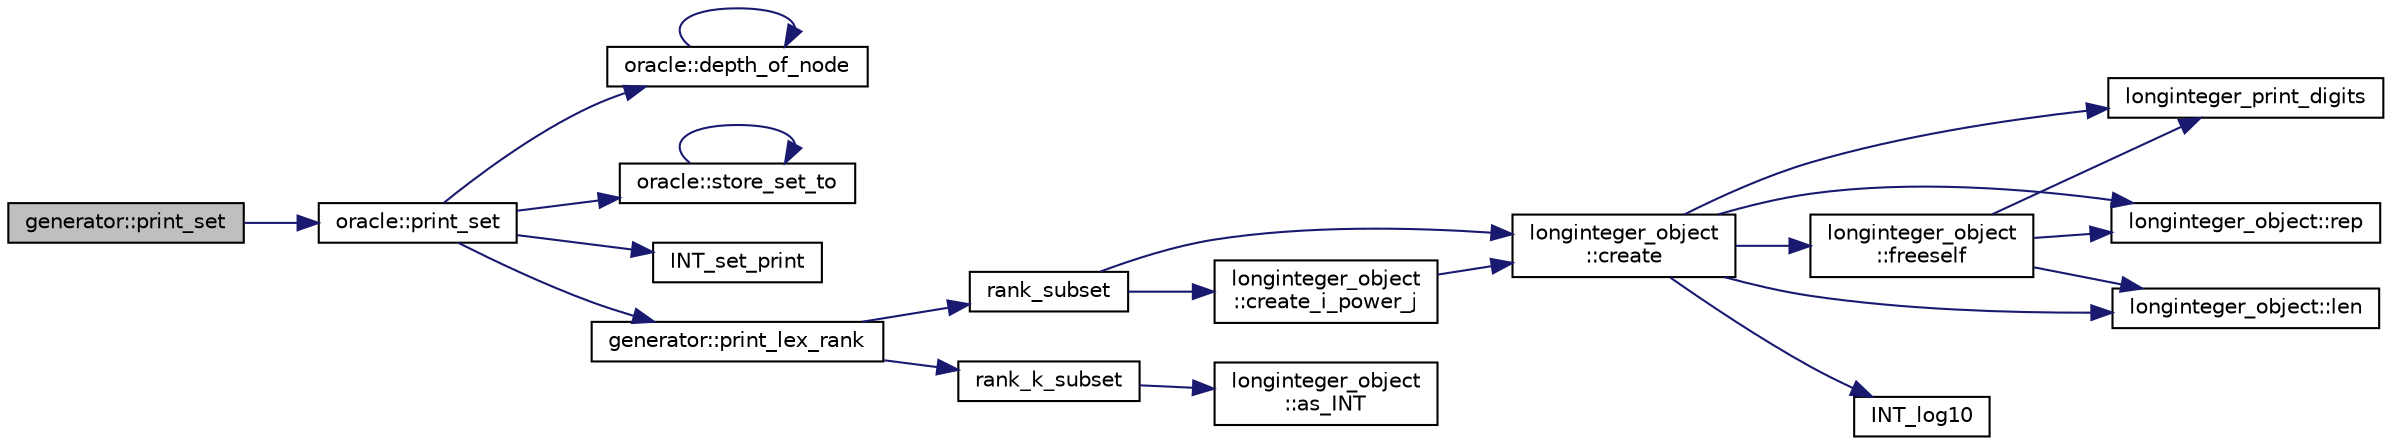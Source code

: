 digraph "generator::print_set"
{
  edge [fontname="Helvetica",fontsize="10",labelfontname="Helvetica",labelfontsize="10"];
  node [fontname="Helvetica",fontsize="10",shape=record];
  rankdir="LR";
  Node18943 [label="generator::print_set",height=0.2,width=0.4,color="black", fillcolor="grey75", style="filled", fontcolor="black"];
  Node18943 -> Node18944 [color="midnightblue",fontsize="10",style="solid",fontname="Helvetica"];
  Node18944 [label="oracle::print_set",height=0.2,width=0.4,color="black", fillcolor="white", style="filled",URL="$d7/da7/classoracle.html#ad61bc9aa21c6a21da3845c83450faedc"];
  Node18944 -> Node18945 [color="midnightblue",fontsize="10",style="solid",fontname="Helvetica"];
  Node18945 [label="oracle::depth_of_node",height=0.2,width=0.4,color="black", fillcolor="white", style="filled",URL="$d7/da7/classoracle.html#a022e34d01ca887785e17c9f3fb25193e"];
  Node18945 -> Node18945 [color="midnightblue",fontsize="10",style="solid",fontname="Helvetica"];
  Node18944 -> Node18946 [color="midnightblue",fontsize="10",style="solid",fontname="Helvetica"];
  Node18946 [label="oracle::store_set_to",height=0.2,width=0.4,color="black", fillcolor="white", style="filled",URL="$d7/da7/classoracle.html#a4489d03d342f31d1e64632ce4d0e700d"];
  Node18946 -> Node18946 [color="midnightblue",fontsize="10",style="solid",fontname="Helvetica"];
  Node18944 -> Node18947 [color="midnightblue",fontsize="10",style="solid",fontname="Helvetica"];
  Node18947 [label="INT_set_print",height=0.2,width=0.4,color="black", fillcolor="white", style="filled",URL="$df/dbf/sajeeb_8_c.html#a97614645ec11df30e0e896367f91ffd9"];
  Node18944 -> Node18948 [color="midnightblue",fontsize="10",style="solid",fontname="Helvetica"];
  Node18948 [label="generator::print_lex_rank",height=0.2,width=0.4,color="black", fillcolor="white", style="filled",URL="$d7/d73/classgenerator.html#ab89ba2cf2329ea137bcab9b5f38e9595"];
  Node18948 -> Node18949 [color="midnightblue",fontsize="10",style="solid",fontname="Helvetica"];
  Node18949 [label="rank_subset",height=0.2,width=0.4,color="black", fillcolor="white", style="filled",URL="$de/ded/test2_8_c.html#abf5de6698fa2a247092d09eb65dbec60"];
  Node18949 -> Node18950 [color="midnightblue",fontsize="10",style="solid",fontname="Helvetica"];
  Node18950 [label="longinteger_object\l::create",height=0.2,width=0.4,color="black", fillcolor="white", style="filled",URL="$dd/d7e/classlonginteger__object.html#a95d2eebc60849c3963a49298b1f498c2"];
  Node18950 -> Node18951 [color="midnightblue",fontsize="10",style="solid",fontname="Helvetica"];
  Node18951 [label="longinteger_object\l::freeself",height=0.2,width=0.4,color="black", fillcolor="white", style="filled",URL="$dd/d7e/classlonginteger__object.html#a06450f8c4795d81da6d680830ef958a1"];
  Node18951 -> Node18952 [color="midnightblue",fontsize="10",style="solid",fontname="Helvetica"];
  Node18952 [label="longinteger_print_digits",height=0.2,width=0.4,color="black", fillcolor="white", style="filled",URL="$de/dc5/algebra__and__number__theory_8h.html#ac2bac7b12f5b6440b8dad275cd7a157d"];
  Node18951 -> Node18953 [color="midnightblue",fontsize="10",style="solid",fontname="Helvetica"];
  Node18953 [label="longinteger_object::rep",height=0.2,width=0.4,color="black", fillcolor="white", style="filled",URL="$dd/d7e/classlonginteger__object.html#a3ecaf12738cc721d281c416503f241e2"];
  Node18951 -> Node18954 [color="midnightblue",fontsize="10",style="solid",fontname="Helvetica"];
  Node18954 [label="longinteger_object::len",height=0.2,width=0.4,color="black", fillcolor="white", style="filled",URL="$dd/d7e/classlonginteger__object.html#a0bfeae35be8a6fd44ed7f76413596ab1"];
  Node18950 -> Node18955 [color="midnightblue",fontsize="10",style="solid",fontname="Helvetica"];
  Node18955 [label="INT_log10",height=0.2,width=0.4,color="black", fillcolor="white", style="filled",URL="$de/dc5/algebra__and__number__theory_8h.html#a98bc0a6c562370a355165d2538dac250"];
  Node18950 -> Node18952 [color="midnightblue",fontsize="10",style="solid",fontname="Helvetica"];
  Node18950 -> Node18953 [color="midnightblue",fontsize="10",style="solid",fontname="Helvetica"];
  Node18950 -> Node18954 [color="midnightblue",fontsize="10",style="solid",fontname="Helvetica"];
  Node18949 -> Node18956 [color="midnightblue",fontsize="10",style="solid",fontname="Helvetica"];
  Node18956 [label="longinteger_object\l::create_i_power_j",height=0.2,width=0.4,color="black", fillcolor="white", style="filled",URL="$dd/d7e/classlonginteger__object.html#abd7f646a9077ab9a8c2754c221ae8e2a"];
  Node18956 -> Node18950 [color="midnightblue",fontsize="10",style="solid",fontname="Helvetica"];
  Node18948 -> Node18957 [color="midnightblue",fontsize="10",style="solid",fontname="Helvetica"];
  Node18957 [label="rank_k_subset",height=0.2,width=0.4,color="black", fillcolor="white", style="filled",URL="$d2/d7c/combinatorics_8_c.html#a8ec9127fb82ee9dfa337c897c7060a57"];
  Node18957 -> Node18958 [color="midnightblue",fontsize="10",style="solid",fontname="Helvetica"];
  Node18958 [label="longinteger_object\l::as_INT",height=0.2,width=0.4,color="black", fillcolor="white", style="filled",URL="$dd/d7e/classlonginteger__object.html#afb992d4679a6741acc63c8bcba27971e"];
}
